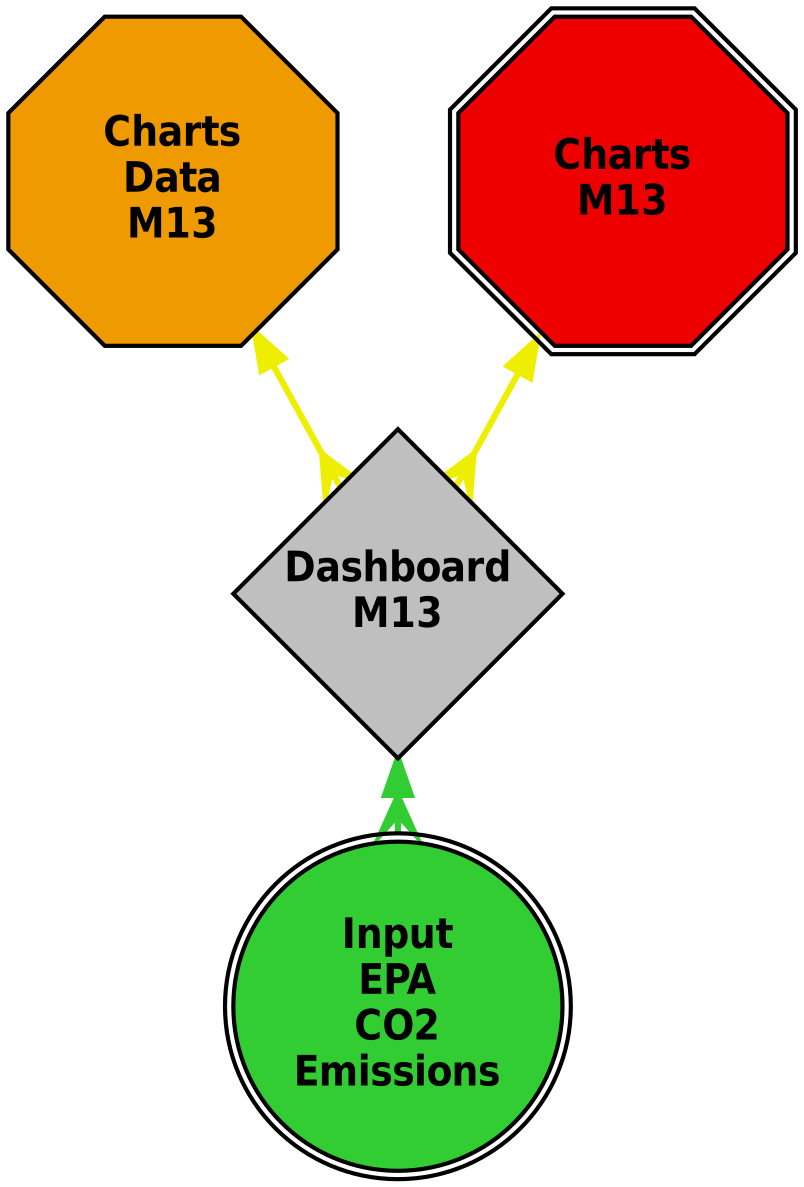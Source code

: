 digraph dependencies {
layers="one:two:three";
outputorder="edgesfirst";
nodesep=0.75;
Charts_Data_M13 [layer="two"] [style="filled"] [height="2.2"] [shape="octagon"] [fontsize="20"] [fillcolor="orange2"] [fontname="Helvetica-Narrow-Bold"] [fixedsize="true"] [label="Charts\nData\nM13"] [width="2.2"] [penwidth="2"];
Charts_Data_M13 -> Dashboard_M13 [layer="one"] [arrowhead="crow"] [color="yellow2"] [arrowsize="1.75"] [dir="both"] [penwidth="3"];
Charts_M13 [layer="two"] [style="filled"] [height="2.2"] [shape="doubleoctagon"] [fontsize="20"] [fillcolor="red2"] [fontname="Helvetica-Narrow-Bold"] [fixedsize="true"] [label="Charts\nM13"] [width="2.2"] [penwidth="2"];
Charts_M13 -> Dashboard_M13 [layer="one"] [arrowhead="crow"] [color="yellow2"] [arrowsize="1.75"] [dir="both"] [penwidth="3"];
Dashboard_M13 [layer="two"] [style="filled"] [height="2.2"] [shape="diamond"] [fontsize="20"] [fillcolor="grey75"] [fontname="Helvetica-Narrow-Bold"] [fixedsize="true"] [label="Dashboard\nM13"] [width="2.2"] [penwidth="2"];
Dashboard_M13 -> Input_EPA_CO2_Emissions [layer="one"] [arrowhead="crow"] [color="limegreen"] [arrowsize="1.75"] [dir="both"] [penwidth="3"];
Input_EPA_CO2_Emissions [layer="two"] [style="filled"] [height="2.2"] [shape="doublecircle"] [fontsize="20"] [fillcolor="limegreen"] [fontname="Helvetica-Narrow-Bold"] [fixedsize="true"] [label="Input\nEPA\nCO2\nEmissions"] [width="2.2"] [penwidth="2"];
}